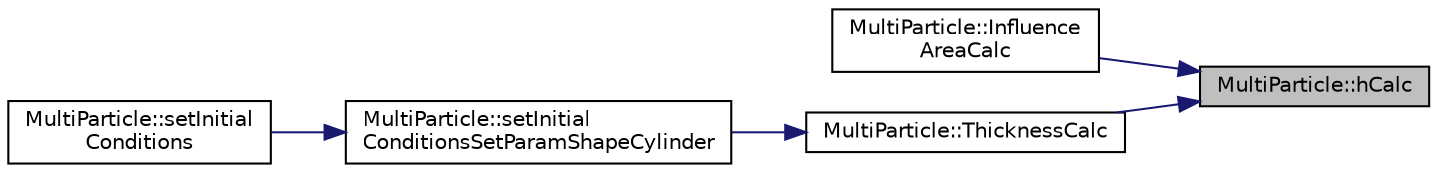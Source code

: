 digraph "MultiParticle::hCalc"
{
 // LATEX_PDF_SIZE
  edge [fontname="Helvetica",fontsize="10",labelfontname="Helvetica",labelfontsize="10"];
  node [fontname="Helvetica",fontsize="10",shape=record];
  rankdir="RL";
  Node1 [label="MultiParticle::hCalc",height=0.2,width=0.4,color="black", fillcolor="grey75", style="filled", fontcolor="black",tooltip="膜厚h(i+1/2,j)"];
  Node1 -> Node2 [dir="back",color="midnightblue",fontsize="10",style="solid"];
  Node2 [label="MultiParticle::Influence\lAreaCalc",height=0.2,width=0.4,color="black", fillcolor="white", style="filled",URL="$classMultiParticle.html#a5594ca248dc296e4728bdfa5c53db25a",tooltip=" "];
  Node1 -> Node3 [dir="back",color="midnightblue",fontsize="10",style="solid"];
  Node3 [label="MultiParticle::ThicknessCalc",height=0.2,width=0.4,color="black", fillcolor="white", style="filled",URL="$classMultiParticle.html#a1f0d4f430637b0d6c54783ef39209720",tooltip=" "];
  Node3 -> Node4 [dir="back",color="midnightblue",fontsize="10",style="solid"];
  Node4 [label="MultiParticle::setInitial\lConditionsSetParamShapeCylinder",height=0.2,width=0.4,color="black", fillcolor="white", style="filled",URL="$classMultiParticle.html#aa26eed38322c386a7989a674b6de54ee",tooltip="形状がCylinderの場合の初期値を指定する"];
  Node4 -> Node5 [dir="back",color="midnightblue",fontsize="10",style="solid"];
  Node5 [label="MultiParticle::setInitial\lConditions",height=0.2,width=0.4,color="black", fillcolor="white", style="filled",URL="$classMultiParticle.html#a43e7dad0dcd509e0e5914547c071a49f",tooltip="最初に書く粒子間のパラメータを求める"];
}
